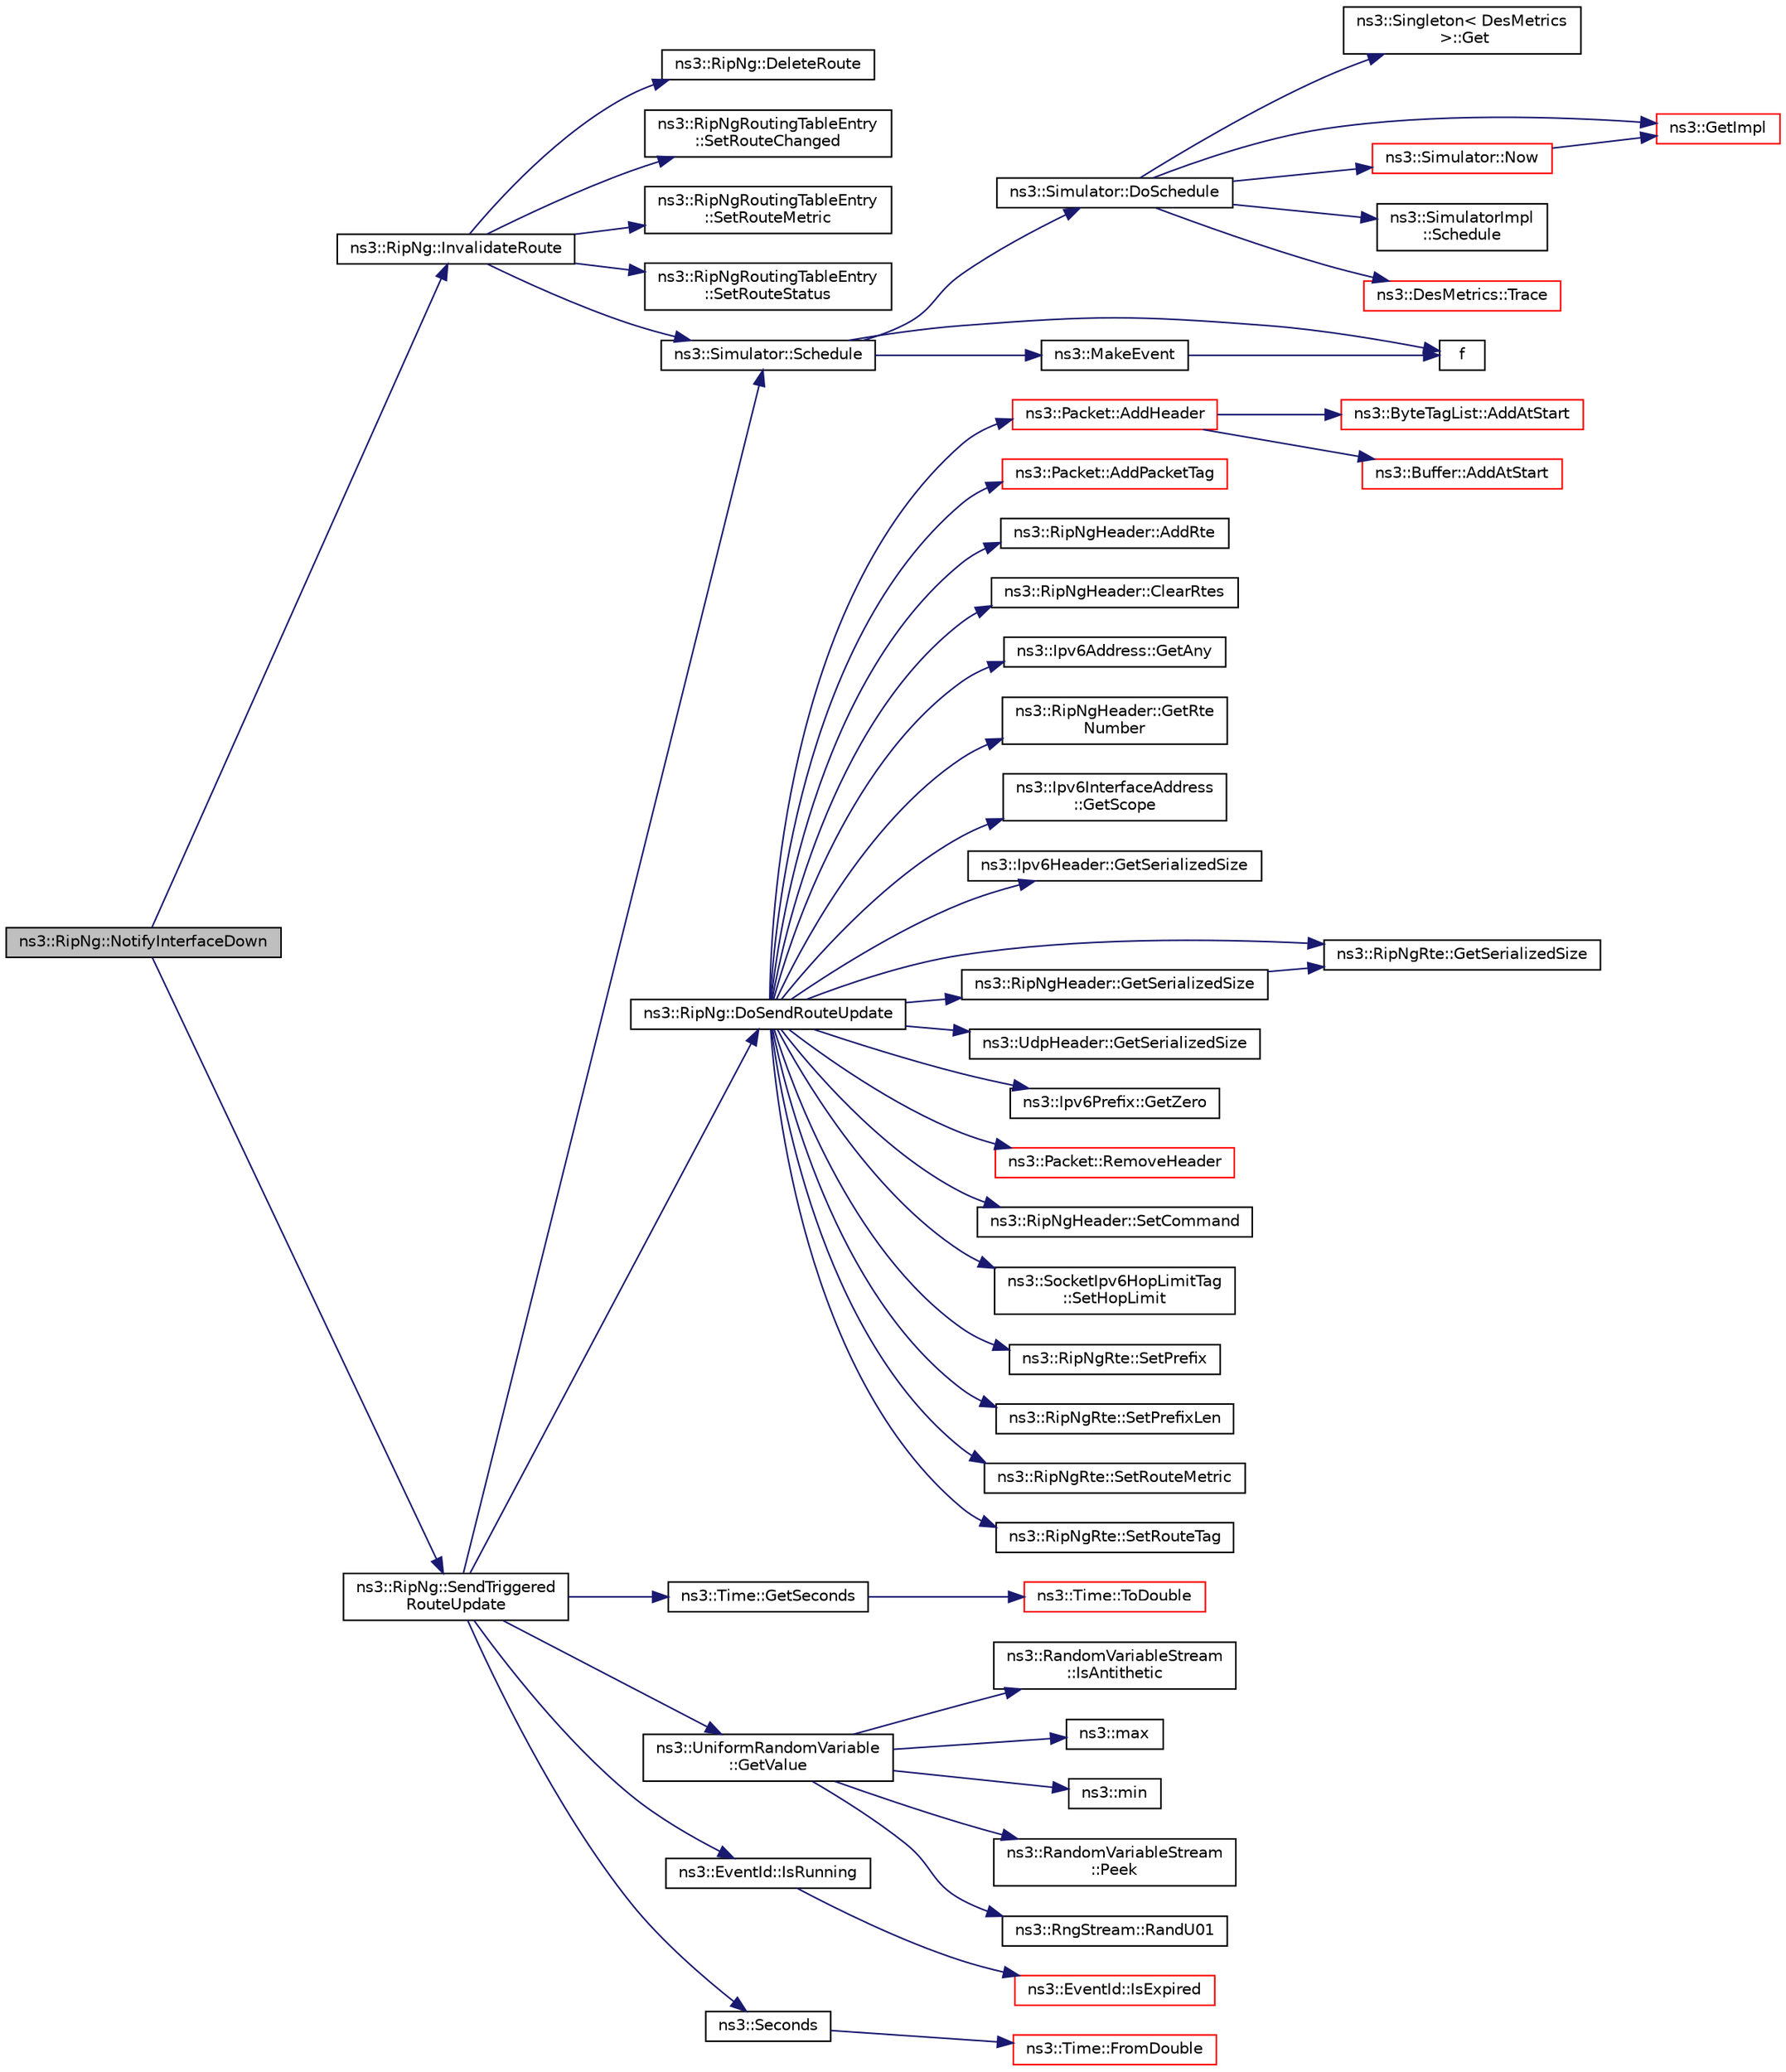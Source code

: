 digraph "ns3::RipNg::NotifyInterfaceDown"
{
 // LATEX_PDF_SIZE
  edge [fontname="Helvetica",fontsize="10",labelfontname="Helvetica",labelfontsize="10"];
  node [fontname="Helvetica",fontsize="10",shape=record];
  rankdir="LR";
  Node1 [label="ns3::RipNg::NotifyInterfaceDown",height=0.2,width=0.4,color="black", fillcolor="grey75", style="filled", fontcolor="black",tooltip="Notify when specified interface goes DOWN."];
  Node1 -> Node2 [color="midnightblue",fontsize="10",style="solid",fontname="Helvetica"];
  Node2 [label="ns3::RipNg::InvalidateRoute",height=0.2,width=0.4,color="black", fillcolor="white", style="filled",URL="$classns3_1_1_rip_ng.html#ae4fc1ca9ed948f3c028fd96fb016f7dd",tooltip="Invalidate a route."];
  Node2 -> Node3 [color="midnightblue",fontsize="10",style="solid",fontname="Helvetica"];
  Node3 [label="ns3::RipNg::DeleteRoute",height=0.2,width=0.4,color="black", fillcolor="white", style="filled",URL="$classns3_1_1_rip_ng.html#a9d1204fd821a2a528b250e57ddb0df04",tooltip="Delete a route."];
  Node2 -> Node4 [color="midnightblue",fontsize="10",style="solid",fontname="Helvetica"];
  Node4 [label="ns3::Simulator::Schedule",height=0.2,width=0.4,color="black", fillcolor="white", style="filled",URL="$classns3_1_1_simulator.html#a3da7d28335c8ac0e3e86781f766df241",tooltip="Schedule an event to expire after delay."];
  Node4 -> Node5 [color="midnightblue",fontsize="10",style="solid",fontname="Helvetica"];
  Node5 [label="ns3::Simulator::DoSchedule",height=0.2,width=0.4,color="black", fillcolor="white", style="filled",URL="$classns3_1_1_simulator.html#a47af23973938819bdc89cb2807e09ed5",tooltip="Implementation of the various Schedule methods."];
  Node5 -> Node6 [color="midnightblue",fontsize="10",style="solid",fontname="Helvetica"];
  Node6 [label="ns3::Singleton\< DesMetrics\l \>::Get",height=0.2,width=0.4,color="black", fillcolor="white", style="filled",URL="$classns3_1_1_singleton.html#a80a2cd3c25a27ea72add7a9f7a141ffa",tooltip="Get a pointer to the singleton instance."];
  Node5 -> Node7 [color="midnightblue",fontsize="10",style="solid",fontname="Helvetica"];
  Node7 [label="ns3::GetImpl",height=0.2,width=0.4,color="red", fillcolor="white", style="filled",URL="$group__simulator.html#ga42eb4eddad41528d4d99794a3dae3fd0",tooltip="Get the SimulatorImpl singleton."];
  Node5 -> Node43 [color="midnightblue",fontsize="10",style="solid",fontname="Helvetica"];
  Node43 [label="ns3::Simulator::Now",height=0.2,width=0.4,color="red", fillcolor="white", style="filled",URL="$classns3_1_1_simulator.html#ac3178fa975b419f7875e7105be122800",tooltip="Return the current simulation virtual time."];
  Node43 -> Node7 [color="midnightblue",fontsize="10",style="solid",fontname="Helvetica"];
  Node5 -> Node57 [color="midnightblue",fontsize="10",style="solid",fontname="Helvetica"];
  Node57 [label="ns3::SimulatorImpl\l::Schedule",height=0.2,width=0.4,color="black", fillcolor="white", style="filled",URL="$classns3_1_1_simulator_impl.html#a24eac97ca7dc0e64162e3596064cfb5c",tooltip="Schedule a future event execution (in the same context)."];
  Node5 -> Node58 [color="midnightblue",fontsize="10",style="solid",fontname="Helvetica"];
  Node58 [label="ns3::DesMetrics::Trace",height=0.2,width=0.4,color="red", fillcolor="white", style="filled",URL="$classns3_1_1_des_metrics.html#ab7c6c097412d0398affbc9f8d2643160",tooltip="Trace an event to self at the time it is scheduled."];
  Node4 -> Node65 [color="midnightblue",fontsize="10",style="solid",fontname="Helvetica"];
  Node65 [label="f",height=0.2,width=0.4,color="black", fillcolor="white", style="filled",URL="$80211b_8c.html#ae7ffc1a8f84fa47a0812b2f2b9627132",tooltip=" "];
  Node4 -> Node66 [color="midnightblue",fontsize="10",style="solid",fontname="Helvetica"];
  Node66 [label="ns3::MakeEvent",height=0.2,width=0.4,color="black", fillcolor="white", style="filled",URL="$group__makeeventfnptr.html#ga289a28a2497c18a9bd299e5e2014094b",tooltip="Make an EventImpl from a function pointer taking varying numbers of arguments."];
  Node66 -> Node65 [color="midnightblue",fontsize="10",style="solid",fontname="Helvetica"];
  Node2 -> Node67 [color="midnightblue",fontsize="10",style="solid",fontname="Helvetica"];
  Node67 [label="ns3::RipNgRoutingTableEntry\l::SetRouteChanged",height=0.2,width=0.4,color="black", fillcolor="white", style="filled",URL="$classns3_1_1_rip_ng_routing_table_entry.html#adc76e692e8dcf59a417c24cc18ccff09",tooltip="Set the route as changed."];
  Node2 -> Node68 [color="midnightblue",fontsize="10",style="solid",fontname="Helvetica"];
  Node68 [label="ns3::RipNgRoutingTableEntry\l::SetRouteMetric",height=0.2,width=0.4,color="black", fillcolor="white", style="filled",URL="$classns3_1_1_rip_ng_routing_table_entry.html#aa9cb450cdb14d6890ce3693ca0c15f88",tooltip="Set the route metric."];
  Node2 -> Node69 [color="midnightblue",fontsize="10",style="solid",fontname="Helvetica"];
  Node69 [label="ns3::RipNgRoutingTableEntry\l::SetRouteStatus",height=0.2,width=0.4,color="black", fillcolor="white", style="filled",URL="$classns3_1_1_rip_ng_routing_table_entry.html#affacfc33b16857b44b03ba9352fd214b",tooltip="Set the route status."];
  Node1 -> Node70 [color="midnightblue",fontsize="10",style="solid",fontname="Helvetica"];
  Node70 [label="ns3::RipNg::SendTriggered\lRouteUpdate",height=0.2,width=0.4,color="black", fillcolor="white", style="filled",URL="$classns3_1_1_rip_ng.html#ad7a8e445116b3dd8cdd1d50366787c66",tooltip="Send Triggered Routing Updates on all interfaces."];
  Node70 -> Node71 [color="midnightblue",fontsize="10",style="solid",fontname="Helvetica"];
  Node71 [label="ns3::RipNg::DoSendRouteUpdate",height=0.2,width=0.4,color="black", fillcolor="white", style="filled",URL="$classns3_1_1_rip_ng.html#a110005349bf811e1b0f6af182298be15",tooltip="Send Routing Updates on all interfaces."];
  Node71 -> Node72 [color="midnightblue",fontsize="10",style="solid",fontname="Helvetica"];
  Node72 [label="ns3::Packet::AddHeader",height=0.2,width=0.4,color="red", fillcolor="white", style="filled",URL="$classns3_1_1_packet.html#a465108c595a0bc592095cbcab1832ed8",tooltip="Add header to this packet."];
  Node72 -> Node73 [color="midnightblue",fontsize="10",style="solid",fontname="Helvetica"];
  Node73 [label="ns3::ByteTagList::AddAtStart",height=0.2,width=0.4,color="red", fillcolor="white", style="filled",URL="$classns3_1_1_byte_tag_list.html#acb4563fbe4299c55af41ba7a166b71d5",tooltip="Make sure that all offsets are bigger than prependOffset which represents the location where new byte..."];
  Node72 -> Node79 [color="midnightblue",fontsize="10",style="solid",fontname="Helvetica"];
  Node79 [label="ns3::Buffer::AddAtStart",height=0.2,width=0.4,color="red", fillcolor="white", style="filled",URL="$classns3_1_1_buffer.html#a8abd8164c3671d3dadc98fc66fade7b1",tooltip=" "];
  Node71 -> Node111 [color="midnightblue",fontsize="10",style="solid",fontname="Helvetica"];
  Node111 [label="ns3::Packet::AddPacketTag",height=0.2,width=0.4,color="red", fillcolor="white", style="filled",URL="$classns3_1_1_packet.html#ac4a6bcd77e58bdc14c42a7d572d66cc9",tooltip="Add a packet tag."];
  Node71 -> Node117 [color="midnightblue",fontsize="10",style="solid",fontname="Helvetica"];
  Node117 [label="ns3::RipNgHeader::AddRte",height=0.2,width=0.4,color="black", fillcolor="white", style="filled",URL="$classns3_1_1_rip_ng_header.html#aff4addcf8979f24166e07c5c85547e3c",tooltip="Add a RTE to the message."];
  Node71 -> Node118 [color="midnightblue",fontsize="10",style="solid",fontname="Helvetica"];
  Node118 [label="ns3::RipNgHeader::ClearRtes",height=0.2,width=0.4,color="black", fillcolor="white", style="filled",URL="$classns3_1_1_rip_ng_header.html#a422816bd3c69a5457eba0e683de835f4",tooltip="Clear all the RTEs from the header."];
  Node71 -> Node119 [color="midnightblue",fontsize="10",style="solid",fontname="Helvetica"];
  Node119 [label="ns3::Ipv6Address::GetAny",height=0.2,width=0.4,color="black", fillcolor="white", style="filled",URL="$classns3_1_1_ipv6_address.html#a2783e8badfc98c8b0a8508bba6e1b91e",tooltip="Get the \"any\" (::) Ipv6Address."];
  Node71 -> Node120 [color="midnightblue",fontsize="10",style="solid",fontname="Helvetica"];
  Node120 [label="ns3::RipNgHeader::GetRte\lNumber",height=0.2,width=0.4,color="black", fillcolor="white", style="filled",URL="$classns3_1_1_rip_ng_header.html#a21c6758b9ce6f9206d18fa66f97657e1",tooltip="Get the number of RTE included in the message."];
  Node71 -> Node121 [color="midnightblue",fontsize="10",style="solid",fontname="Helvetica"];
  Node121 [label="ns3::Ipv6InterfaceAddress\l::GetScope",height=0.2,width=0.4,color="black", fillcolor="white", style="filled",URL="$classns3_1_1_ipv6_interface_address.html#a4485ddce4365f878d4078bb9ea78b290",tooltip="Get address scope."];
  Node71 -> Node122 [color="midnightblue",fontsize="10",style="solid",fontname="Helvetica"];
  Node122 [label="ns3::Ipv6Header::GetSerializedSize",height=0.2,width=0.4,color="black", fillcolor="white", style="filled",URL="$classns3_1_1_ipv6_header.html#a37a507d3cbc5fb9efc6c4ba36255fe75",tooltip="Get the serialized size of the packet."];
  Node71 -> Node123 [color="midnightblue",fontsize="10",style="solid",fontname="Helvetica"];
  Node123 [label="ns3::RipNgRte::GetSerializedSize",height=0.2,width=0.4,color="black", fillcolor="white", style="filled",URL="$classns3_1_1_rip_ng_rte.html#a7f0f8d6de2377baccb68e15bf76f5669",tooltip="Get the serialized size of the packet."];
  Node71 -> Node124 [color="midnightblue",fontsize="10",style="solid",fontname="Helvetica"];
  Node124 [label="ns3::RipNgHeader::GetSerializedSize",height=0.2,width=0.4,color="black", fillcolor="white", style="filled",URL="$classns3_1_1_rip_ng_header.html#a2d736e7f5b88e94f6af89300d56f835b",tooltip="Get the serialized size of the packet."];
  Node124 -> Node123 [color="midnightblue",fontsize="10",style="solid",fontname="Helvetica"];
  Node71 -> Node125 [color="midnightblue",fontsize="10",style="solid",fontname="Helvetica"];
  Node125 [label="ns3::UdpHeader::GetSerializedSize",height=0.2,width=0.4,color="black", fillcolor="white", style="filled",URL="$classns3_1_1_udp_header.html#a373a84b58a2d76e250778866e024e982",tooltip=" "];
  Node71 -> Node126 [color="midnightblue",fontsize="10",style="solid",fontname="Helvetica"];
  Node126 [label="ns3::Ipv6Prefix::GetZero",height=0.2,width=0.4,color="black", fillcolor="white", style="filled",URL="$classns3_1_1_ipv6_prefix.html#ab32d2dbadcd8fa048ff296cb0a0e34ff",tooltip="Get the zero prefix ( /0)."];
  Node71 -> Node127 [color="midnightblue",fontsize="10",style="solid",fontname="Helvetica"];
  Node127 [label="ns3::Packet::RemoveHeader",height=0.2,width=0.4,color="red", fillcolor="white", style="filled",URL="$classns3_1_1_packet.html#a0961eccf975d75f902d40956c93ba63e",tooltip="Deserialize and remove the header from the internal buffer."];
  Node71 -> Node131 [color="midnightblue",fontsize="10",style="solid",fontname="Helvetica"];
  Node131 [label="ns3::RipNgHeader::SetCommand",height=0.2,width=0.4,color="black", fillcolor="white", style="filled",URL="$classns3_1_1_rip_ng_header.html#a3960f8da70fe2d21b867770b8a47b2cc",tooltip="Set the command."];
  Node71 -> Node132 [color="midnightblue",fontsize="10",style="solid",fontname="Helvetica"];
  Node132 [label="ns3::SocketIpv6HopLimitTag\l::SetHopLimit",height=0.2,width=0.4,color="black", fillcolor="white", style="filled",URL="$classns3_1_1_socket_ipv6_hop_limit_tag.html#a788df60ac4c987e997e15ba8cb691b60",tooltip="Set the tag's Hop Limit."];
  Node71 -> Node133 [color="midnightblue",fontsize="10",style="solid",fontname="Helvetica"];
  Node133 [label="ns3::RipNgRte::SetPrefix",height=0.2,width=0.4,color="black", fillcolor="white", style="filled",URL="$classns3_1_1_rip_ng_rte.html#a405f3033dbdf82b9ac169d9894b01c5e",tooltip="Set the prefix."];
  Node71 -> Node134 [color="midnightblue",fontsize="10",style="solid",fontname="Helvetica"];
  Node134 [label="ns3::RipNgRte::SetPrefixLen",height=0.2,width=0.4,color="black", fillcolor="white", style="filled",URL="$classns3_1_1_rip_ng_rte.html#a65d28fd1e776d13560da86d7a01f59a5",tooltip="Set the prefix length."];
  Node71 -> Node135 [color="midnightblue",fontsize="10",style="solid",fontname="Helvetica"];
  Node135 [label="ns3::RipNgRte::SetRouteMetric",height=0.2,width=0.4,color="black", fillcolor="white", style="filled",URL="$classns3_1_1_rip_ng_rte.html#a7e3642309fa1f99ba7b99bf646e32dd8",tooltip="Set the route metric."];
  Node71 -> Node136 [color="midnightblue",fontsize="10",style="solid",fontname="Helvetica"];
  Node136 [label="ns3::RipNgRte::SetRouteTag",height=0.2,width=0.4,color="black", fillcolor="white", style="filled",URL="$classns3_1_1_rip_ng_rte.html#afb05e3f3cc1f2ce458f5c05474bff0b5",tooltip="Set the route tag."];
  Node70 -> Node137 [color="midnightblue",fontsize="10",style="solid",fontname="Helvetica"];
  Node137 [label="ns3::Time::GetSeconds",height=0.2,width=0.4,color="black", fillcolor="white", style="filled",URL="$classns3_1_1_time.html#a27cb7c22324e0447740929b024dbeb66",tooltip="Get an approximation of the time stored in this instance in the indicated unit."];
  Node137 -> Node138 [color="midnightblue",fontsize="10",style="solid",fontname="Helvetica"];
  Node138 [label="ns3::Time::ToDouble",height=0.2,width=0.4,color="red", fillcolor="white", style="filled",URL="$classns3_1_1_time.html#a1f1f3acb86e4ed17643ef4a9ed1564fe",tooltip="Get the Time value expressed in a particular unit."];
  Node70 -> Node151 [color="midnightblue",fontsize="10",style="solid",fontname="Helvetica"];
  Node151 [label="ns3::UniformRandomVariable\l::GetValue",height=0.2,width=0.4,color="black", fillcolor="white", style="filled",URL="$classns3_1_1_uniform_random_variable.html#a03822d8c86ac51e9aa83bbc73041386b",tooltip="Get the next random value, as a double in the specified range ."];
  Node151 -> Node152 [color="midnightblue",fontsize="10",style="solid",fontname="Helvetica"];
  Node152 [label="ns3::RandomVariableStream\l::IsAntithetic",height=0.2,width=0.4,color="black", fillcolor="white", style="filled",URL="$classns3_1_1_random_variable_stream.html#ae8f50692f36f1403a22d0cbb9c488db2",tooltip="Check if antithetic values will be generated."];
  Node151 -> Node114 [color="midnightblue",fontsize="10",style="solid",fontname="Helvetica"];
  Node114 [label="ns3::max",height=0.2,width=0.4,color="black", fillcolor="white", style="filled",URL="$namespacens3.html#a548291fa9e4e7d6a57814dfcbbebce9b",tooltip=" "];
  Node151 -> Node153 [color="midnightblue",fontsize="10",style="solid",fontname="Helvetica"];
  Node153 [label="ns3::min",height=0.2,width=0.4,color="black", fillcolor="white", style="filled",URL="$namespacens3.html#a66840605409c3caeff0d2a728b68dc6d",tooltip=" "];
  Node151 -> Node154 [color="midnightblue",fontsize="10",style="solid",fontname="Helvetica"];
  Node154 [label="ns3::RandomVariableStream\l::Peek",height=0.2,width=0.4,color="black", fillcolor="white", style="filled",URL="$classns3_1_1_random_variable_stream.html#a72b37a5c0a574a51df77d378d9101936",tooltip="Get the pointer to the underlying RngStream."];
  Node151 -> Node155 [color="midnightblue",fontsize="10",style="solid",fontname="Helvetica"];
  Node155 [label="ns3::RngStream::RandU01",height=0.2,width=0.4,color="black", fillcolor="white", style="filled",URL="$classns3_1_1_rng_stream.html#a46be36426b8bc712e9de468b63558c22",tooltip="Generate the next random number for this stream."];
  Node70 -> Node156 [color="midnightblue",fontsize="10",style="solid",fontname="Helvetica"];
  Node156 [label="ns3::EventId::IsRunning",height=0.2,width=0.4,color="black", fillcolor="white", style="filled",URL="$classns3_1_1_event_id.html#a8b41e6f8c54db6bede8a7dcaf917074a",tooltip="This method is syntactic sugar for !IsExpired()."];
  Node156 -> Node157 [color="midnightblue",fontsize="10",style="solid",fontname="Helvetica"];
  Node157 [label="ns3::EventId::IsExpired",height=0.2,width=0.4,color="red", fillcolor="white", style="filled",URL="$classns3_1_1_event_id.html#acc25141054209b1a286a5471a51bd0c0",tooltip="This method is syntactic sugar for the ns3::Simulator::IsExpired method."];
  Node70 -> Node4 [color="midnightblue",fontsize="10",style="solid",fontname="Helvetica"];
  Node70 -> Node160 [color="midnightblue",fontsize="10",style="solid",fontname="Helvetica"];
  Node160 [label="ns3::Seconds",height=0.2,width=0.4,color="black", fillcolor="white", style="filled",URL="$group__timecivil.html#ga33c34b816f8ff6628e33d5c8e9713b9e",tooltip="Construct a Time in the indicated unit."];
  Node160 -> Node146 [color="midnightblue",fontsize="10",style="solid",fontname="Helvetica"];
  Node146 [label="ns3::Time::FromDouble",height=0.2,width=0.4,color="red", fillcolor="white", style="filled",URL="$classns3_1_1_time.html#a60e845f4a74e62495b86356afe604cb4",tooltip="Create a Time equal to value in unit unit."];
}
